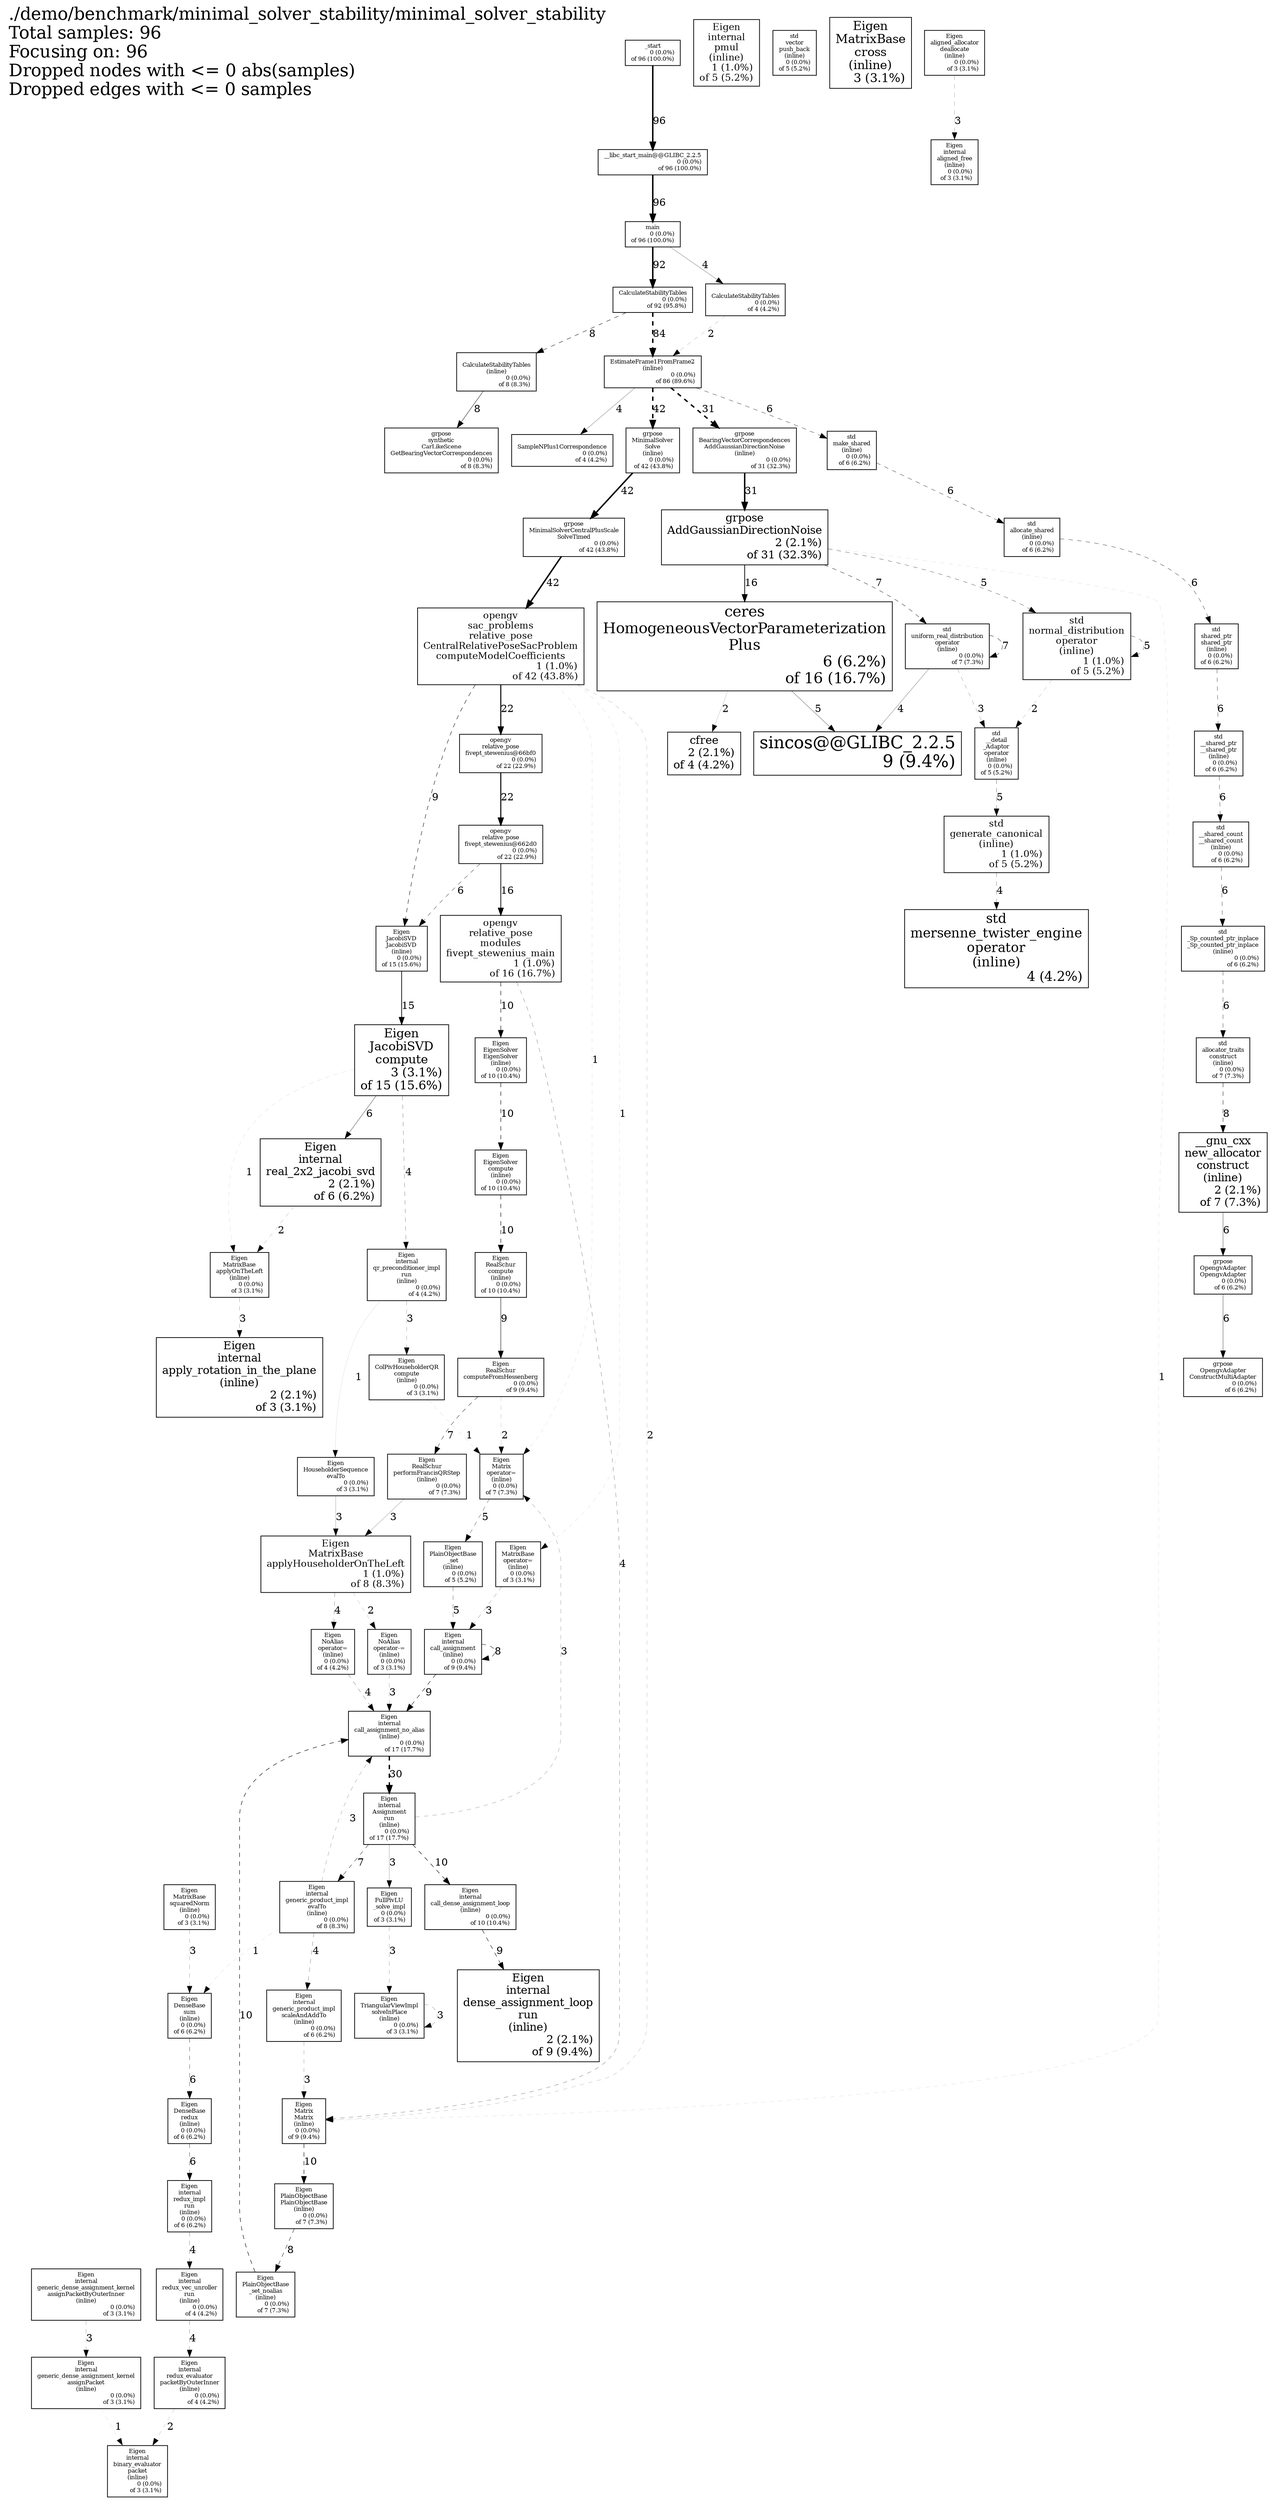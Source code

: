 digraph "./demo/benchmark/minimal_solver_stability/minimal_solver_stability; 96 samples" {
node [width=0.375,height=0.25];
Legend [shape=box,fontsize=24,shape=plaintext,label="./demo/benchmark/minimal_solver_stability/minimal_solver_stability\lTotal samples: 96\lFocusing on: 96\lDropped nodes with <= 0 abs(samples)\lDropped edges with <= 0 samples\l"];
N1 [label="__libc_start_main@@GLIBC_2.2.5\n0 (0.0%)\rof 96 (100.0%)\r",shape=box,fontsize=8.0];
N2 [label="_start\n0 (0.0%)\rof 96 (100.0%)\r",shape=box,fontsize=8.0];
N3 [label="main\n0 (0.0%)\rof 96 (100.0%)\r",shape=box,fontsize=8.0];
N4 [label="CalculateStabilityTables\n0 (0.0%)\rof 92 (95.8%)\r",shape=box,fontsize=8.0];
N5 [label="EstimateFrame1FromFrame2\n(inline)\n0 (0.0%)\rof 86 (89.6%)\r",shape=box,fontsize=8.0];
N6 [label="grpose\nMinimalSolver\nSolve\n(inline)\n0 (0.0%)\rof 42 (43.8%)\r",shape=box,fontsize=8.0];
N7 [label="grpose\nMinimalSolverCentralPlusScale\nSolveTimed\n0 (0.0%)\rof 42 (43.8%)\r",shape=box,fontsize=8.0];
N8 [label="opengv\nsac_problems\nrelative_pose\nCentralRelativePoseSacProblem\ncomputeModelCoefficients\n1 (1.0%)\rof 42 (43.8%)\r",shape=box,fontsize=13.1];
N9 [label="grpose\nAddGaussianDirectionNoise\n2 (2.1%)\rof 31 (32.3%)\r",shape=box,fontsize=15.2];
N10 [label="grpose\nBearingVectorCorrespondences\nAddGaussianDirectionNoise\n(inline)\n0 (0.0%)\rof 31 (32.3%)\r",shape=box,fontsize=8.0];
N11 [label="opengv\nrelative_pose\nfivept_stewenius@662d0\n0 (0.0%)\rof 22 (22.9%)\r",shape=box,fontsize=8.0];
N12 [label="opengv\nrelative_pose\nfivept_stewenius@66bf0\n0 (0.0%)\rof 22 (22.9%)\r",shape=box,fontsize=8.0];
N13 [label="Eigen\ninternal\nAssignment\nrun\n(inline)\n0 (0.0%)\rof 17 (17.7%)\r",shape=box,fontsize=8.0];
N14 [label="Eigen\ninternal\ncall_assignment_no_alias\n(inline)\n0 (0.0%)\rof 17 (17.7%)\r",shape=box,fontsize=8.0];
N15 [label="ceres\nHomogeneousVectorParameterization\nPlus\n6 (6.2%)\rof 16 (16.7%)\r",shape=box,fontsize=20.5];
N16 [label="opengv\nrelative_pose\nmodules\nfivept_stewenius_main\n1 (1.0%)\rof 16 (16.7%)\r",shape=box,fontsize=13.1];
N17 [label="Eigen\nJacobiSVD\nJacobiSVD\n(inline)\n0 (0.0%)\rof 15 (15.6%)\r",shape=box,fontsize=8.0];
N18 [label="Eigen\nJacobiSVD\ncompute\n3 (3.1%)\rof 15 (15.6%)\r",shape=box,fontsize=16.8];
N19 [label="Eigen\nEigenSolver\nEigenSolver\n(inline)\n0 (0.0%)\rof 10 (10.4%)\r",shape=box,fontsize=8.0];
N20 [label="Eigen\nEigenSolver\ncompute\n(inline)\n0 (0.0%)\rof 10 (10.4%)\r",shape=box,fontsize=8.0];
N21 [label="Eigen\nRealSchur\ncompute\n(inline)\n0 (0.0%)\rof 10 (10.4%)\r",shape=box,fontsize=8.0];
N22 [label="Eigen\ninternal\ncall_dense_assignment_loop\n(inline)\n0 (0.0%)\rof 10 (10.4%)\r",shape=box,fontsize=8.0];
N23 [label="Eigen\nMatrix\nMatrix\n(inline)\n0 (0.0%)\rof 9 (9.4%)\r",shape=box,fontsize=8.0];
N24 [label="Eigen\nRealSchur\ncomputeFromHessenberg\n0 (0.0%)\rof 9 (9.4%)\r",shape=box,fontsize=8.0];
N25 [label="Eigen\ninternal\ncall_assignment\n(inline)\n0 (0.0%)\rof 9 (9.4%)\r",shape=box,fontsize=8.0];
N26 [label="Eigen\ninternal\ndense_assignment_loop\nrun\n(inline)\n2 (2.1%)\rof 9 (9.4%)\r",shape=box,fontsize=15.2];
N27 [label="sincos@@GLIBC_2.2.5\n9 (9.4%)\r",shape=box,fontsize=23.3];
N28 [label="\nCalculateStabilityTables\n(inline)\n0 (0.0%)\rof 8 (8.3%)\r",shape=box,fontsize=8.0];
N29 [label="Eigen\nMatrixBase\napplyHouseholderOnTheLeft\n1 (1.0%)\rof 8 (8.3%)\r",shape=box,fontsize=13.1];
N30 [label="Eigen\ninternal\ngeneric_product_impl\nevalTo\n(inline)\n0 (0.0%)\rof 8 (8.3%)\r",shape=box,fontsize=8.0];
N31 [label="grpose\nsynthetic\nCarLikeScene\nGetBearingVectorCorrespondences\n0 (0.0%)\rof 8 (8.3%)\r",shape=box,fontsize=8.0];
N32 [label="Eigen\nMatrix\noperator=\n(inline)\n0 (0.0%)\rof 7 (7.3%)\r",shape=box,fontsize=8.0];
N33 [label="Eigen\nPlainObjectBase\nPlainObjectBase\n(inline)\n0 (0.0%)\rof 7 (7.3%)\r",shape=box,fontsize=8.0];
N34 [label="Eigen\nPlainObjectBase\n_set_noalias\n(inline)\n0 (0.0%)\rof 7 (7.3%)\r",shape=box,fontsize=8.0];
N35 [label="Eigen\nRealSchur\nperformFrancisQRStep\n(inline)\n0 (0.0%)\rof 7 (7.3%)\r",shape=box,fontsize=8.0];
N36 [label="__gnu_cxx\nnew_allocator\nconstruct\n(inline)\n2 (2.1%)\rof 7 (7.3%)\r",shape=box,fontsize=15.2];
N37 [label="std\nallocator_traits\nconstruct\n(inline)\n0 (0.0%)\rof 7 (7.3%)\r",shape=box,fontsize=8.0];
N38 [label="std\nuniform_real_distribution\noperator\n(inline)\n0 (0.0%)\rof 7 (7.3%)\r",shape=box,fontsize=8.0];
N39 [label="Eigen\nDenseBase\nredux\n(inline)\n0 (0.0%)\rof 6 (6.2%)\r",shape=box,fontsize=8.0];
N40 [label="Eigen\nDenseBase\nsum\n(inline)\n0 (0.0%)\rof 6 (6.2%)\r",shape=box,fontsize=8.0];
N41 [label="Eigen\ninternal\ngeneric_product_impl\nscaleAndAddTo\n(inline)\n0 (0.0%)\rof 6 (6.2%)\r",shape=box,fontsize=8.0];
N42 [label="Eigen\ninternal\nreal_2x2_jacobi_svd\n2 (2.1%)\rof 6 (6.2%)\r",shape=box,fontsize=15.2];
N43 [label="Eigen\ninternal\nredux_impl\nrun\n(inline)\n0 (0.0%)\rof 6 (6.2%)\r",shape=box,fontsize=8.0];
N44 [label="grpose\nOpengvAdapter\nConstructMultiAdapter\n0 (0.0%)\rof 6 (6.2%)\r",shape=box,fontsize=8.0];
N45 [label="grpose\nOpengvAdapter\nOpengvAdapter\n0 (0.0%)\rof 6 (6.2%)\r",shape=box,fontsize=8.0];
N46 [label="std\n_Sp_counted_ptr_inplace\n_Sp_counted_ptr_inplace\n(inline)\n0 (0.0%)\rof 6 (6.2%)\r",shape=box,fontsize=8.0];
N47 [label="std\n__shared_count\n__shared_count\n(inline)\n0 (0.0%)\rof 6 (6.2%)\r",shape=box,fontsize=8.0];
N48 [label="std\n__shared_ptr\n__shared_ptr\n(inline)\n0 (0.0%)\rof 6 (6.2%)\r",shape=box,fontsize=8.0];
N49 [label="std\nallocate_shared\n(inline)\n0 (0.0%)\rof 6 (6.2%)\r",shape=box,fontsize=8.0];
N50 [label="std\nmake_shared\n(inline)\n0 (0.0%)\rof 6 (6.2%)\r",shape=box,fontsize=8.0];
N51 [label="std\nshared_ptr\nshared_ptr\n(inline)\n0 (0.0%)\rof 6 (6.2%)\r",shape=box,fontsize=8.0];
N52 [label="Eigen\nPlainObjectBase\n_set\n(inline)\n0 (0.0%)\rof 5 (5.2%)\r",shape=box,fontsize=8.0];
N53 [label="Eigen\ninternal\npmul\n(inline)\n1 (1.0%)\rof 5 (5.2%)\r",shape=box,fontsize=13.1];
N54 [label="std\n__detail\n_Adaptor\noperator\n(inline)\n0 (0.0%)\rof 5 (5.2%)\r",shape=box,fontsize=8.0];
N55 [label="std\ngenerate_canonical\n(inline)\n1 (1.0%)\rof 5 (5.2%)\r",shape=box,fontsize=13.1];
N56 [label="std\nnormal_distribution\noperator\n(inline)\n1 (1.0%)\rof 5 (5.2%)\r",shape=box,fontsize=13.1];
N57 [label="std\nvector\npush_back\n(inline)\n0 (0.0%)\rof 5 (5.2%)\r",shape=box,fontsize=8.0];
N58 [label="\nCalculateStabilityTables\n0 (0.0%)\rof 4 (4.2%)\r",shape=box,fontsize=8.0];
N59 [label="\nSampleNPlus1Correspondence\n0 (0.0%)\rof 4 (4.2%)\r",shape=box,fontsize=8.0];
N60 [label="Eigen\nNoAlias\noperator=\n(inline)\n0 (0.0%)\rof 4 (4.2%)\r",shape=box,fontsize=8.0];
N61 [label="Eigen\ninternal\nqr_preconditioner_impl\nrun\n(inline)\n0 (0.0%)\rof 4 (4.2%)\r",shape=box,fontsize=8.0];
N62 [label="Eigen\ninternal\nredux_evaluator\npacketByOuterInner\n(inline)\n0 (0.0%)\rof 4 (4.2%)\r",shape=box,fontsize=8.0];
N63 [label="Eigen\ninternal\nredux_vec_unroller\nrun\n(inline)\n0 (0.0%)\rof 4 (4.2%)\r",shape=box,fontsize=8.0];
N64 [label="cfree\n2 (2.1%)\rof 4 (4.2%)\r",shape=box,fontsize=15.2];
N65 [label="std\nmersenne_twister_engine\noperator\n(inline)\n4 (4.2%)\r",shape=box,fontsize=18.2];
N66 [label="Eigen\nColPivHouseholderQR\ncompute\n(inline)\n0 (0.0%)\rof 3 (3.1%)\r",shape=box,fontsize=8.0];
N67 [label="Eigen\nFullPivLU\n_solve_impl\n0 (0.0%)\rof 3 (3.1%)\r",shape=box,fontsize=8.0];
N68 [label="Eigen\nHouseholderSequence\nevalTo\n0 (0.0%)\rof 3 (3.1%)\r",shape=box,fontsize=8.0];
N69 [label="Eigen\nMatrixBase\napplyOnTheLeft\n(inline)\n0 (0.0%)\rof 3 (3.1%)\r",shape=box,fontsize=8.0];
N70 [label="Eigen\nMatrixBase\ncross\n(inline)\n3 (3.1%)\r",shape=box,fontsize=16.8];
N71 [label="Eigen\nMatrixBase\noperator=\n(inline)\n0 (0.0%)\rof 3 (3.1%)\r",shape=box,fontsize=8.0];
N72 [label="Eigen\nMatrixBase\nsquaredNorm\n(inline)\n0 (0.0%)\rof 3 (3.1%)\r",shape=box,fontsize=8.0];
N73 [label="Eigen\nNoAlias\noperator-=\n(inline)\n0 (0.0%)\rof 3 (3.1%)\r",shape=box,fontsize=8.0];
N74 [label="Eigen\nTriangularViewImpl\nsolveInPlace\n(inline)\n0 (0.0%)\rof 3 (3.1%)\r",shape=box,fontsize=8.0];
N75 [label="Eigen\naligned_allocator\ndeallocate\n(inline)\n0 (0.0%)\rof 3 (3.1%)\r",shape=box,fontsize=8.0];
N76 [label="Eigen\ninternal\naligned_free\n(inline)\n0 (0.0%)\rof 3 (3.1%)\r",shape=box,fontsize=8.0];
N77 [label="Eigen\ninternal\napply_rotation_in_the_plane\n(inline)\n2 (2.1%)\rof 3 (3.1%)\r",shape=box,fontsize=15.2];
N78 [label="Eigen\ninternal\nbinary_evaluator\npacket\n(inline)\n0 (0.0%)\rof 3 (3.1%)\r",shape=box,fontsize=8.0];
N79 [label="Eigen\ninternal\ngeneric_dense_assignment_kernel\nassignPacket\n(inline)\n0 (0.0%)\rof 3 (3.1%)\r",shape=box,fontsize=8.0];
N80 [label="Eigen\ninternal\ngeneric_dense_assignment_kernel\nassignPacketByOuterInner\n(inline)\n0 (0.0%)\rof 3 (3.1%)\r",shape=box,fontsize=8.0];
N2 -> N1 [label=96, weight=24, style="setlinewidth(2.000000)"];
N1 -> N3 [label=96, weight=24, style="setlinewidth(2.000000)"];
N3 -> N4 [label=92, weight=23, style="setlinewidth(2.000000)"];
N4 -> N5 [label=84, weight=22, style="setlinewidth(2.000000),dashed"];
N7 -> N8 [label=42, weight=13, style="setlinewidth(2.000000)"];
N5 -> N6 [label=42, weight=13, style="setlinewidth(2.000000),dashed"];
N6 -> N7 [label=42, weight=13, style="setlinewidth(2.000000)"];
N10 -> N9 [label=31, weight=11, style="setlinewidth(1.937500)"];
N5 -> N10 [label=31, weight=11, style="setlinewidth(1.937500),dashed"];
N14 -> N13 [label=30, weight=10, style="setlinewidth(1.875000),dashed"];
N8 -> N12 [label=22, weight=8, style="setlinewidth(1.375000)"];
N12 -> N11 [label=22, weight=8, style="setlinewidth(1.375000)"];
N9 -> N15 [label=16, weight=6, style="setlinewidth(1.000000)"];
N11 -> N16 [label=16, weight=6, style="setlinewidth(1.000000)"];
N17 -> N18 [label=15, weight=6, style="setlinewidth(0.937500)"];
N19 -> N20 [label=10, weight=5, style="setlinewidth(0.625000),dashed"];
N16 -> N19 [label=10, weight=5, style="setlinewidth(0.625000),dashed"];
N13 -> N22 [label=10, weight=5, style="setlinewidth(0.625000),dashed"];
N34 -> N14 [label=10, weight=5, style="setlinewidth(0.625000),dashed"];
N23 -> N33 [label=10, weight=5, style="setlinewidth(0.625000),dashed"];
N20 -> N21 [label=10, weight=5, style="setlinewidth(0.625000),dashed"];
N22 -> N26 [label=9, weight=4, style="setlinewidth(0.562500),dashed"];
N25 -> N14 [label=9, weight=4, style="setlinewidth(0.562500),dashed"];
N21 -> N24 [label=9, weight=4, style="setlinewidth(0.562500)"];
N8 -> N17 [label=9, weight=4, style="setlinewidth(0.562500),dashed"];
N37 -> N36 [label=8, weight=4, style="setlinewidth(0.500000),dashed"];
N33 -> N34 [label=8, weight=4, style="setlinewidth(0.500000),dashed"];
N25 -> N25 [label=8, weight=4, style="setlinewidth(0.500000),dashed"];
N28 -> N31 [label=8, weight=4, style="setlinewidth(0.500000)"];
N4 -> N28 [label=8, weight=4, style="setlinewidth(0.500000),dashed"];
N38 -> N38 [label=7, weight=3, style="setlinewidth(0.437500),dashed"];
N24 -> N35 [label=7, weight=3, style="setlinewidth(0.437500),dashed"];
N13 -> N30 [label=7, weight=3, style="setlinewidth(0.437500),dashed"];
N9 -> N38 [label=7, weight=3, style="setlinewidth(0.437500),dashed"];
N49 -> N51 [label=6, weight=3, style="setlinewidth(0.375000),dashed"];
N46 -> N37 [label=6, weight=3, style="setlinewidth(0.375000),dashed"];
N36 -> N45 [label=6, weight=3, style="setlinewidth(0.375000)"];
N47 -> N46 [label=6, weight=3, style="setlinewidth(0.375000),dashed"];
N50 -> N49 [label=6, weight=3, style="setlinewidth(0.375000),dashed"];
N11 -> N17 [label=6, weight=3, style="setlinewidth(0.375000),dashed"];
N18 -> N42 [label=6, weight=3, style="setlinewidth(0.375000)"];
N39 -> N43 [label=6, weight=3, style="setlinewidth(0.375000),dashed"];
N40 -> N39 [label=6, weight=3, style="setlinewidth(0.375000),dashed"];
N45 -> N44 [label=6, weight=3, style="setlinewidth(0.375000)"];
N51 -> N48 [label=6, weight=3, style="setlinewidth(0.375000),dashed"];
N48 -> N47 [label=6, weight=3, style="setlinewidth(0.375000),dashed"];
N5 -> N50 [label=6, weight=3, style="setlinewidth(0.375000),dashed"];
N52 -> N25 [label=5, weight=3, style="setlinewidth(0.312500),dashed"];
N32 -> N52 [label=5, weight=3, style="setlinewidth(0.312500),dashed"];
N56 -> N56 [label=5, weight=3, style="setlinewidth(0.312500),dashed"];
N15 -> N27 [label=5, weight=3, style="setlinewidth(0.312500)"];
N9 -> N56 [label=5, weight=3, style="setlinewidth(0.312500),dashed"];
N54 -> N55 [label=5, weight=3, style="setlinewidth(0.312500),dashed"];
N38 -> N27 [label=4, weight=2, style="setlinewidth(0.250000)"];
N55 -> N65 [label=4, weight=2, style="setlinewidth(0.250000),dashed"];
N16 -> N23 [label=4, weight=2, style="setlinewidth(0.250000),dashed"];
N3 -> N58 [label=4, weight=2, style="setlinewidth(0.250000)"];
N30 -> N41 [label=4, weight=2, style="setlinewidth(0.250000),dashed"];
N43 -> N63 [label=4, weight=2, style="setlinewidth(0.250000),dashed"];
N29 -> N60 [label=4, weight=2, style="setlinewidth(0.250000),dashed"];
N18 -> N61 [label=4, weight=2, style="setlinewidth(0.250000),dashed"];
N60 -> N14 [label=4, weight=2, style="setlinewidth(0.250000),dashed"];
N63 -> N62 [label=4, weight=2, style="setlinewidth(0.250000),dashed"];
N5 -> N59 [label=4, weight=2, style="setlinewidth(0.250000)"];
N30 -> N14 [label=3, weight=2, style="setlinewidth(0.187500),dashed"];
N67 -> N74 [label=3, weight=2, style="setlinewidth(0.187500),dashed"];
N61 -> N66 [label=3, weight=2, style="setlinewidth(0.187500),dashed"];
N35 -> N29 [label=3, weight=2, style="setlinewidth(0.187500)"];
N75 -> N76 [label=3, weight=2, style="setlinewidth(0.187500),dashed"];
N13 -> N67 [label=3, weight=2, style="setlinewidth(0.187500)"];
N13 -> N32 [label=3, weight=2, style="setlinewidth(0.187500),dashed"];
N80 -> N79 [label=3, weight=2, style="setlinewidth(0.187500),dashed"];
N38 -> N54 [label=3, weight=2, style="setlinewidth(0.187500),dashed"];
N73 -> N14 [label=3, weight=2, style="setlinewidth(0.187500),dashed"];
N71 -> N25 [label=3, weight=2, style="setlinewidth(0.187500),dashed"];
N41 -> N23 [label=3, weight=2, style="setlinewidth(0.187500),dashed"];
N69 -> N77 [label=3, weight=2, style="setlinewidth(0.187500),dashed"];
N72 -> N40 [label=3, weight=2, style="setlinewidth(0.187500),dashed"];
N68 -> N29 [label=3, weight=2, style="setlinewidth(0.187500)"];
N74 -> N74 [label=3, weight=2, style="setlinewidth(0.187500),dashed"];
N58 -> N5 [label=2, weight=1, style="setlinewidth(0.125000),dashed"];
N62 -> N78 [label=2, weight=1, style="setlinewidth(0.125000),dashed"];
N15 -> N64 [label=2, weight=1, style="setlinewidth(0.125000)"];
N8 -> N23 [label=2, weight=1, style="setlinewidth(0.125000),dashed"];
N56 -> N54 [label=2, weight=1, style="setlinewidth(0.125000),dashed"];
N42 -> N69 [label=2, weight=1, style="setlinewidth(0.125000),dashed"];
N24 -> N32 [label=2, weight=1, style="setlinewidth(0.125000),dashed"];
N29 -> N73 [label=2, weight=1, style="setlinewidth(0.125000),dashed"];
N8 -> N71 [label=1, weight=1, style="setlinewidth(0.062500),dashed"];
N66 -> N32 [label=1, weight=1, style="setlinewidth(0.062500),dashed"];
N30 -> N40 [label=1, weight=1, style="setlinewidth(0.062500),dashed"];
N61 -> N68 [label=1, weight=1, style="setlinewidth(0.062500)"];
N79 -> N78 [label=1, weight=1, style="setlinewidth(0.062500),dashed"];
N9 -> N23 [label=1, weight=1, style="setlinewidth(0.062500),dashed"];
N8 -> N32 [label=1, weight=1, style="setlinewidth(0.062500),dashed"];
N18 -> N69 [label=1, weight=1, style="setlinewidth(0.062500),dashed"];
}
